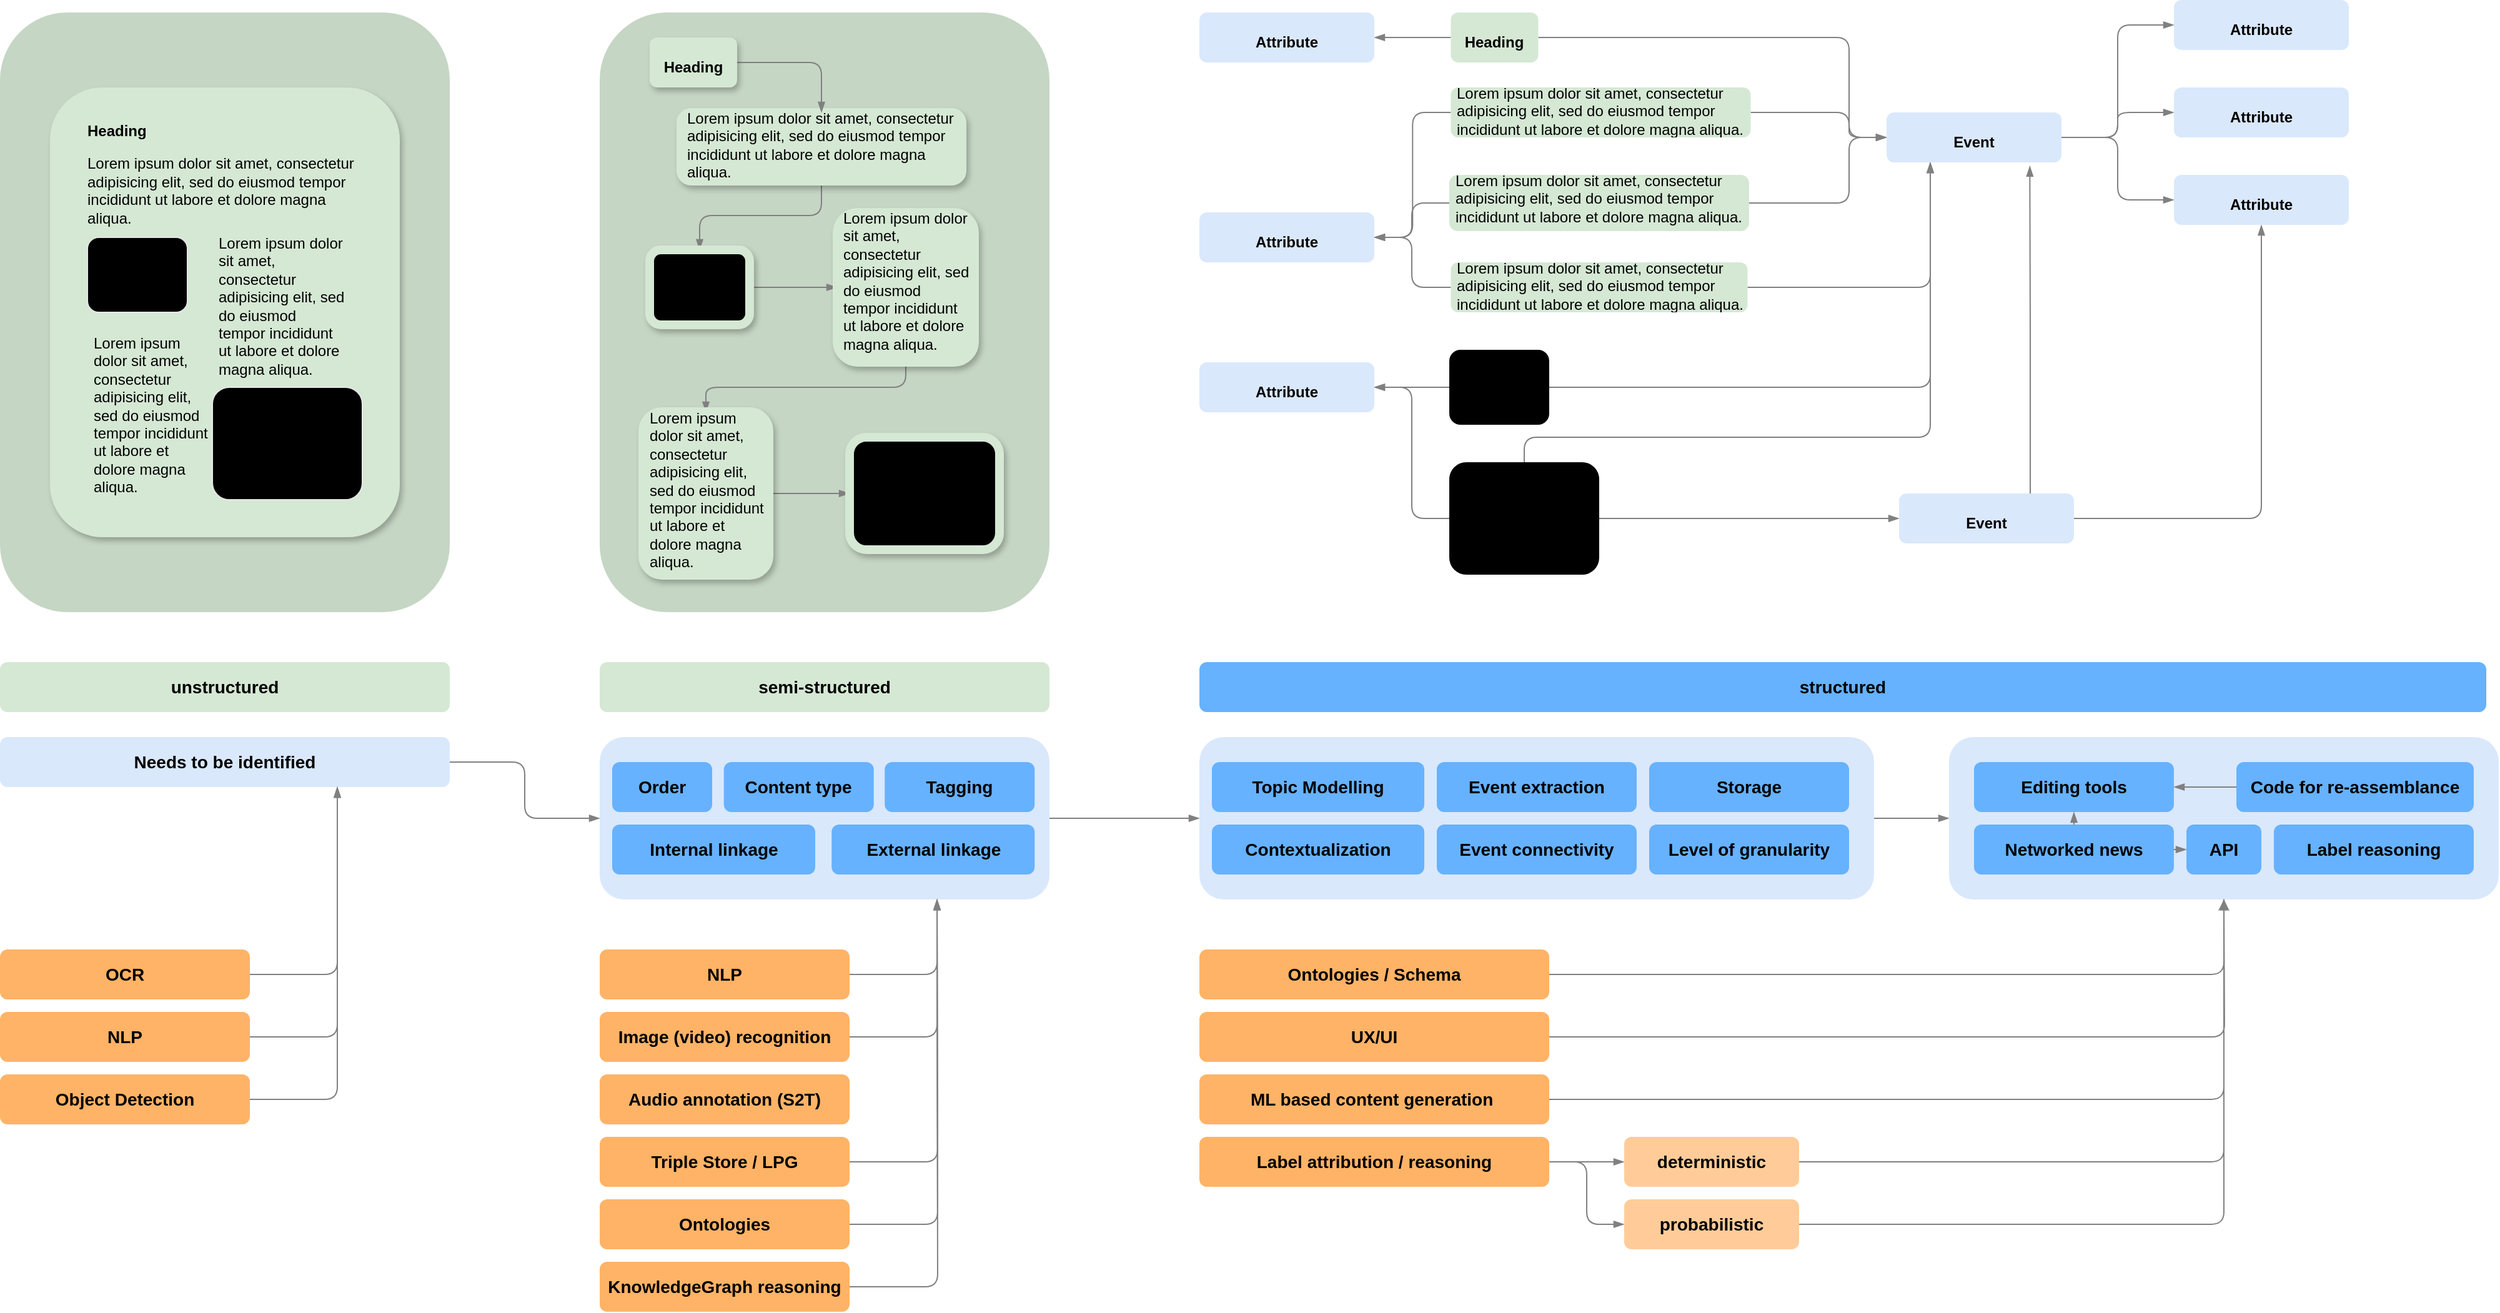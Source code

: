 <mxfile version="13.9.2" type="device"><diagram id="8OsrB5lK3NxF0ReHzKml" name="Page-1"><mxGraphModel dx="1351" dy="890" grid="1" gridSize="10" guides="1" tooltips="1" connect="1" arrows="1" fold="1" page="1" pageScale="1" pageWidth="1600" pageHeight="900" math="0" shadow="0"><root><mxCell id="0"/><mxCell id="1" parent="0"/><mxCell id="K_3JNdWxI0fxvR_LvPzZ-299" style="edgeStyle=orthogonalEdgeStyle;rounded=1;orthogonalLoop=1;jettySize=auto;html=1;entryX=0;entryY=0.5;entryDx=0;entryDy=0;endArrow=blockThin;endFill=1;strokeColor=#808080;fontSize=23;" parent="1" source="K_3JNdWxI0fxvR_LvPzZ-248" target="K_3JNdWxI0fxvR_LvPzZ-290" edge="1"><mxGeometry relative="1" as="geometry"/></mxCell><mxCell id="K_3JNdWxI0fxvR_LvPzZ-248" value="&lt;font style=&quot;font-size: 14px&quot;&gt;&lt;br&gt;&lt;/font&gt;" style="rounded=1;whiteSpace=wrap;html=1;fillColor=#dae8fc;strokeColor=none;" parent="1" vertex="1"><mxGeometry x="560" y="620" width="360" height="130" as="geometry"/></mxCell><mxCell id="K_3JNdWxI0fxvR_LvPzZ-236" value="" style="rounded=1;whiteSpace=wrap;html=1;shadow=0;strokeWidth=1;fontSize=23;strokeColor=none;fillColor=#C5D6C4;" parent="1" vertex="1"><mxGeometry x="80" y="40" width="360" height="480" as="geometry"/></mxCell><mxCell id="K_3JNdWxI0fxvR_LvPzZ-233" value="" style="rounded=1;whiteSpace=wrap;html=1;shadow=0;strokeWidth=1;fontSize=23;strokeColor=none;fillColor=#C5D6C4;" parent="1" vertex="1"><mxGeometry x="560" y="40" width="360" height="480" as="geometry"/></mxCell><mxCell id="K_3JNdWxI0fxvR_LvPzZ-229" style="edgeStyle=orthogonalEdgeStyle;rounded=1;orthogonalLoop=1;jettySize=auto;html=1;entryX=0.5;entryY=0;entryDx=0;entryDy=0;endArrow=blockThin;endFill=1;strokeColor=#808080;fontSize=23;" parent="1" source="K_3JNdWxI0fxvR_LvPzZ-218" target="K_3JNdWxI0fxvR_LvPzZ-219" edge="1"><mxGeometry relative="1" as="geometry"/></mxCell><mxCell id="K_3JNdWxI0fxvR_LvPzZ-218" value="&lt;h1 style=&quot;font-size: 12px&quot;&gt;&lt;span style=&quot;font-weight: normal&quot;&gt;Lorem ipsum dolor sit amet, consectetur adipisicing elit, sed do eiusmod tempor incididunt ut labore et dolore magna aliqua.&lt;/span&gt;&lt;br&gt;&lt;/h1&gt;" style="text;html=1;fillColor=#d5e8d4;spacing=5;spacingTop=-20;whiteSpace=wrap;overflow=hidden;rounded=1;shadow=1;fontSize=23;strokeColor=#D5E8D4;strokeWidth=7;" parent="1" vertex="1"><mxGeometry x="625" y="120" width="225" height="55" as="geometry"/></mxCell><mxCell id="K_3JNdWxI0fxvR_LvPzZ-230" style="edgeStyle=orthogonalEdgeStyle;rounded=1;orthogonalLoop=1;jettySize=auto;html=1;entryX=0;entryY=0.5;entryDx=0;entryDy=0;endArrow=blockThin;endFill=1;strokeColor=#808080;fontSize=23;" parent="1" source="K_3JNdWxI0fxvR_LvPzZ-219" target="K_3JNdWxI0fxvR_LvPzZ-220" edge="1"><mxGeometry relative="1" as="geometry"/></mxCell><mxCell id="K_3JNdWxI0fxvR_LvPzZ-219" value="" style="rounded=1;whiteSpace=wrap;html=1;shadow=1;fontSize=23;fillColor=#000000;strokeWidth=7;strokeColor=#D5E8D4;" parent="1" vertex="1"><mxGeometry x="600" y="230" width="80" height="60" as="geometry"/></mxCell><mxCell id="K_3JNdWxI0fxvR_LvPzZ-231" style="edgeStyle=orthogonalEdgeStyle;rounded=1;orthogonalLoop=1;jettySize=auto;html=1;exitX=0.5;exitY=1;exitDx=0;exitDy=0;entryX=0.5;entryY=0;entryDx=0;entryDy=0;endArrow=blockThin;endFill=1;strokeColor=#808080;fontSize=23;" parent="1" source="K_3JNdWxI0fxvR_LvPzZ-220" target="K_3JNdWxI0fxvR_LvPzZ-221" edge="1"><mxGeometry relative="1" as="geometry"/></mxCell><mxCell id="K_3JNdWxI0fxvR_LvPzZ-220" value="&lt;h1 style=&quot;font-size: 12px&quot;&gt;&lt;span style=&quot;font-weight: normal&quot;&gt;Lorem ipsum dolor sit amet, consectetur adipisicing elit, sed do eiusmod tempor incididunt ut labore et dolore magna aliqua.&lt;/span&gt;&lt;/h1&gt;" style="text;html=1;fillColor=#d5e8d4;spacing=5;spacingTop=-20;whiteSpace=wrap;overflow=hidden;rounded=1;shadow=1;fontSize=23;strokeWidth=7;strokeColor=#D5E8D4;" parent="1" vertex="1"><mxGeometry x="750" y="200" width="110" height="120" as="geometry"/></mxCell><mxCell id="K_3JNdWxI0fxvR_LvPzZ-232" style="edgeStyle=orthogonalEdgeStyle;rounded=1;orthogonalLoop=1;jettySize=auto;html=1;entryX=0;entryY=0.5;entryDx=0;entryDy=0;endArrow=blockThin;endFill=1;strokeColor=#808080;fontSize=23;" parent="1" source="K_3JNdWxI0fxvR_LvPzZ-221" target="K_3JNdWxI0fxvR_LvPzZ-222" edge="1"><mxGeometry relative="1" as="geometry"/></mxCell><mxCell id="K_3JNdWxI0fxvR_LvPzZ-221" value="&lt;h1 style=&quot;font-size: 12px&quot;&gt;&lt;span style=&quot;font-weight: normal&quot;&gt;Lorem ipsum dolor sit amet, consectetur adipisicing elit, sed do eiusmod tempor incididunt ut labore et dolore magna aliqua.&lt;/span&gt;&lt;/h1&gt;" style="text;html=1;fillColor=#d5e8d4;spacing=5;spacingTop=-20;whiteSpace=wrap;overflow=hidden;rounded=1;shadow=1;fontSize=23;strokeColor=#D5E8D4;strokeWidth=8;" parent="1" vertex="1"><mxGeometry x="595" y="360" width="100" height="130" as="geometry"/></mxCell><mxCell id="K_3JNdWxI0fxvR_LvPzZ-222" value="" style="rounded=1;whiteSpace=wrap;html=1;shadow=1;fontSize=23;fillColor=#000000;strokeWidth=7;strokeColor=#D5E8D4;" parent="1" vertex="1"><mxGeometry x="760" y="380" width="120" height="90" as="geometry"/></mxCell><mxCell id="K_3JNdWxI0fxvR_LvPzZ-210" value="" style="rounded=1;whiteSpace=wrap;html=1;shadow=1;fillColor=#d5e8d4;fontSize=23;strokeColor=none;" parent="1" vertex="1"><mxGeometry x="120" y="100" width="280" height="360" as="geometry"/></mxCell><mxCell id="K_3JNdWxI0fxvR_LvPzZ-211" value="&lt;h1 style=&quot;font-size: 12px&quot;&gt;&lt;font style=&quot;font-size: 12px&quot;&gt;Heading&lt;/font&gt;&lt;/h1&gt;&lt;p style=&quot;font-size: 12px&quot;&gt;&lt;font style=&quot;font-size: 12px&quot;&gt;Lorem ipsum dolor sit amet, consectetur adipisicing elit, sed do eiusmod tempor incididunt ut labore et dolore magna aliqua.&lt;/font&gt;&lt;/p&gt;" style="text;html=1;strokeColor=none;fillColor=none;spacing=5;spacingTop=-20;whiteSpace=wrap;overflow=hidden;rounded=0;shadow=0;fontSize=23;" parent="1" vertex="1"><mxGeometry x="145" y="130" width="225" height="220" as="geometry"/></mxCell><mxCell id="K_3JNdWxI0fxvR_LvPzZ-212" value="" style="rounded=1;whiteSpace=wrap;html=1;shadow=0;strokeColor=#E6E6E6;fontSize=23;fillColor=#000000;" parent="1" vertex="1"><mxGeometry x="150" y="220" width="80" height="60" as="geometry"/></mxCell><mxCell id="K_3JNdWxI0fxvR_LvPzZ-214" value="&lt;h1 style=&quot;font-size: 12px&quot;&gt;&lt;span style=&quot;font-weight: normal&quot;&gt;Lorem ipsum dolor sit amet, consectetur adipisicing elit, sed do eiusmod tempor incididunt ut labore et dolore magna aliqua.&lt;/span&gt;&lt;/h1&gt;" style="text;html=1;strokeColor=none;fillColor=none;spacing=5;spacingTop=-20;whiteSpace=wrap;overflow=hidden;rounded=0;shadow=0;fontSize=23;" parent="1" vertex="1"><mxGeometry x="250" y="220" width="110" height="120" as="geometry"/></mxCell><mxCell id="K_3JNdWxI0fxvR_LvPzZ-215" value="&lt;h1 style=&quot;font-size: 12px&quot;&gt;&lt;span style=&quot;font-weight: normal&quot;&gt;Lorem ipsum dolor sit amet, consectetur adipisicing elit, sed do eiusmod tempor incididunt ut labore et dolore magna aliqua.&lt;/span&gt;&lt;/h1&gt;" style="text;html=1;strokeColor=none;fillColor=none;spacing=5;spacingTop=-20;whiteSpace=wrap;overflow=hidden;rounded=0;shadow=0;fontSize=23;" parent="1" vertex="1"><mxGeometry x="150" y="300" width="100" height="130" as="geometry"/></mxCell><mxCell id="K_3JNdWxI0fxvR_LvPzZ-216" value="" style="rounded=1;whiteSpace=wrap;html=1;shadow=0;strokeColor=#E6E6E6;fontSize=23;fillColor=#000000;" parent="1" vertex="1"><mxGeometry x="250" y="340" width="120" height="90" as="geometry"/></mxCell><mxCell id="K_3JNdWxI0fxvR_LvPzZ-228" style="edgeStyle=orthogonalEdgeStyle;rounded=1;orthogonalLoop=1;jettySize=auto;html=1;endArrow=blockThin;endFill=1;strokeColor=#808080;fontSize=23;exitX=1;exitY=0.5;exitDx=0;exitDy=0;" parent="1" source="K_3JNdWxI0fxvR_LvPzZ-227" target="K_3JNdWxI0fxvR_LvPzZ-218" edge="1"><mxGeometry relative="1" as="geometry"/></mxCell><mxCell id="K_3JNdWxI0fxvR_LvPzZ-227" value="&lt;font style=&quot;font-size: 12px&quot;&gt;&lt;b&gt;Heading&lt;/b&gt;&lt;/font&gt;" style="text;html=1;fillColor=#d5e8d4;align=center;verticalAlign=middle;whiteSpace=wrap;rounded=1;shadow=1;fontSize=23;" parent="1" vertex="1"><mxGeometry x="600" y="60" width="70" height="40" as="geometry"/></mxCell><mxCell id="K_3JNdWxI0fxvR_LvPzZ-237" value="&lt;font&gt;&lt;b style=&quot;font-family: &amp;#34;helvetica&amp;#34;&quot;&gt;&lt;font style=&quot;font-size: 14px&quot;&gt;unstructured&lt;/font&gt;&lt;/b&gt;&lt;br&gt;&lt;/font&gt;" style="rounded=1;whiteSpace=wrap;html=1;fillColor=#d5e8d4;strokeColor=none;" parent="1" vertex="1"><mxGeometry x="80" y="560" width="360" height="40" as="geometry"/></mxCell><mxCell id="K_3JNdWxI0fxvR_LvPzZ-238" value="&lt;font&gt;&lt;b style=&quot;font-family: &amp;#34;helvetica&amp;#34;&quot;&gt;&lt;font style=&quot;font-size: 14px&quot;&gt;semi-structured&lt;/font&gt;&lt;/b&gt;&lt;br&gt;&lt;/font&gt;" style="rounded=1;whiteSpace=wrap;html=1;fillColor=#d5e8d4;strokeColor=none;" parent="1" vertex="1"><mxGeometry x="560" y="560" width="360" height="40" as="geometry"/></mxCell><mxCell id="K_3JNdWxI0fxvR_LvPzZ-241" value="&lt;font style=&quot;font-size: 14px&quot;&gt;&lt;b&gt;Internal linkage&lt;/b&gt;&lt;br&gt;&lt;/font&gt;" style="rounded=1;whiteSpace=wrap;html=1;strokeColor=none;fillColor=#66B2FF;" parent="1" vertex="1"><mxGeometry x="570" y="690" width="162.5" height="40" as="geometry"/></mxCell><mxCell id="K_3JNdWxI0fxvR_LvPzZ-252" style="edgeStyle=orthogonalEdgeStyle;rounded=1;orthogonalLoop=1;jettySize=auto;html=1;entryX=0.75;entryY=1;entryDx=0;entryDy=0;endArrow=blockThin;endFill=1;strokeColor=#808080;fontSize=23;exitX=1;exitY=0.5;exitDx=0;exitDy=0;" parent="1" source="K_3JNdWxI0fxvR_LvPzZ-242" target="K_3JNdWxI0fxvR_LvPzZ-245" edge="1"><mxGeometry relative="1" as="geometry"/></mxCell><mxCell id="K_3JNdWxI0fxvR_LvPzZ-242" value="&lt;b&gt;&lt;font style=&quot;font-size: 14px&quot;&gt;NLP&lt;/font&gt;&lt;/b&gt;" style="rounded=1;whiteSpace=wrap;html=1;shadow=0;fillColor=#FFB366;strokeColor=none;" parent="1" vertex="1"><mxGeometry x="80" y="840" width="200" height="40" as="geometry"/></mxCell><mxCell id="K_3JNdWxI0fxvR_LvPzZ-243" value="&lt;font style=&quot;font-size: 14px&quot;&gt;&lt;b&gt;Content type&lt;/b&gt;&lt;br&gt;&lt;/font&gt;" style="rounded=1;whiteSpace=wrap;html=1;strokeColor=none;fillColor=#66B2FF;" parent="1" vertex="1"><mxGeometry x="659.38" y="640" width="120" height="40" as="geometry"/></mxCell><mxCell id="K_3JNdWxI0fxvR_LvPzZ-244" value="&lt;font style=&quot;font-size: 14px&quot;&gt;&lt;b&gt;Tagging&lt;/b&gt;&lt;br&gt;&lt;/font&gt;" style="rounded=1;whiteSpace=wrap;html=1;strokeColor=none;fillColor=#66B2FF;" parent="1" vertex="1"><mxGeometry x="788.13" y="640" width="120" height="40" as="geometry"/></mxCell><mxCell id="K_3JNdWxI0fxvR_LvPzZ-250" style="edgeStyle=orthogonalEdgeStyle;rounded=1;orthogonalLoop=1;jettySize=auto;html=1;entryX=0;entryY=0.5;entryDx=0;entryDy=0;endArrow=blockThin;endFill=1;strokeColor=#808080;fontSize=23;" parent="1" source="K_3JNdWxI0fxvR_LvPzZ-245" target="K_3JNdWxI0fxvR_LvPzZ-248" edge="1"><mxGeometry relative="1" as="geometry"/></mxCell><mxCell id="K_3JNdWxI0fxvR_LvPzZ-245" value="&lt;font style=&quot;font-size: 14px&quot;&gt;&lt;b&gt;Needs to be identified&lt;/b&gt;&lt;br&gt;&lt;/font&gt;" style="rounded=1;whiteSpace=wrap;html=1;fillColor=#dae8fc;strokeColor=none;" parent="1" vertex="1"><mxGeometry x="80" y="620" width="360" height="40" as="geometry"/></mxCell><mxCell id="K_3JNdWxI0fxvR_LvPzZ-246" value="&lt;font style=&quot;font-size: 14px&quot;&gt;&lt;b&gt;Order&lt;/b&gt;&lt;br&gt;&lt;/font&gt;" style="rounded=1;whiteSpace=wrap;html=1;strokeColor=none;fillColor=#66B2FF;" parent="1" vertex="1"><mxGeometry x="570" y="640" width="80" height="40" as="geometry"/></mxCell><mxCell id="K_3JNdWxI0fxvR_LvPzZ-247" value="&lt;font style=&quot;font-size: 14px&quot;&gt;&lt;b&gt;External linkage&lt;/b&gt;&lt;br&gt;&lt;/font&gt;" style="rounded=1;whiteSpace=wrap;html=1;strokeColor=none;fillColor=#66B2FF;" parent="1" vertex="1"><mxGeometry x="745.63" y="690" width="162.5" height="40" as="geometry"/></mxCell><mxCell id="K_3JNdWxI0fxvR_LvPzZ-253" style="edgeStyle=orthogonalEdgeStyle;rounded=1;orthogonalLoop=1;jettySize=auto;html=1;endArrow=blockThin;endFill=1;strokeColor=#808080;fontSize=23;entryX=0.75;entryY=1;entryDx=0;entryDy=0;exitX=1;exitY=0.5;exitDx=0;exitDy=0;" parent="1" source="K_3JNdWxI0fxvR_LvPzZ-251" target="K_3JNdWxI0fxvR_LvPzZ-245" edge="1"><mxGeometry relative="1" as="geometry"><mxPoint x="350.0" y="670" as="targetPoint"/></mxGeometry></mxCell><mxCell id="K_3JNdWxI0fxvR_LvPzZ-251" value="&lt;b&gt;&lt;font style=&quot;font-size: 14px&quot;&gt;OCR&lt;/font&gt;&lt;/b&gt;" style="rounded=1;whiteSpace=wrap;html=1;shadow=0;fillColor=#FFB366;strokeColor=none;" parent="1" vertex="1"><mxGeometry x="80" y="790" width="200" height="40" as="geometry"/></mxCell><mxCell id="K_3JNdWxI0fxvR_LvPzZ-270" style="edgeStyle=orthogonalEdgeStyle;rounded=1;orthogonalLoop=1;jettySize=auto;html=1;entryX=1;entryY=0.5;entryDx=0;entryDy=0;endArrow=blockThin;endFill=1;strokeColor=#808080;fontSize=23;" parent="1" source="K_3JNdWxI0fxvR_LvPzZ-254" target="K_3JNdWxI0fxvR_LvPzZ-267" edge="1"><mxGeometry relative="1" as="geometry"/></mxCell><mxCell id="K_3JNdWxI0fxvR_LvPzZ-279" style="edgeStyle=orthogonalEdgeStyle;rounded=1;orthogonalLoop=1;jettySize=auto;html=1;entryX=0;entryY=0.5;entryDx=0;entryDy=0;endArrow=blockThin;endFill=1;strokeColor=#808080;fontSize=23;" parent="1" source="K_3JNdWxI0fxvR_LvPzZ-254" target="K_3JNdWxI0fxvR_LvPzZ-263" edge="1"><mxGeometry relative="1" as="geometry"><Array as="points"><mxPoint x="1560" y="120"/><mxPoint x="1560" y="140"/></Array></mxGeometry></mxCell><mxCell id="K_3JNdWxI0fxvR_LvPzZ-254" value="&lt;h1 style=&quot;font-size: 12px&quot;&gt;&lt;span style=&quot;font-weight: normal&quot;&gt;Lorem ipsum dolor sit amet, consectetur adipisicing elit, sed do eiusmod tempor incididunt ut labore et dolore magna aliqua.&lt;/span&gt;&lt;br&gt;&lt;/h1&gt;" style="text;html=1;fillColor=#d5e8d4;spacing=5;spacingTop=-20;whiteSpace=wrap;overflow=hidden;rounded=1;shadow=0;fontSize=23;strokeWidth=7;" parent="1" vertex="1"><mxGeometry x="1241.25" y="100" width="240" height="40" as="geometry"/></mxCell><mxCell id="K_3JNdWxI0fxvR_LvPzZ-271" style="edgeStyle=orthogonalEdgeStyle;rounded=1;orthogonalLoop=1;jettySize=auto;html=1;entryX=1;entryY=0.5;entryDx=0;entryDy=0;endArrow=blockThin;endFill=1;strokeColor=#808080;fontSize=23;" parent="1" source="K_3JNdWxI0fxvR_LvPzZ-255" target="K_3JNdWxI0fxvR_LvPzZ-268" edge="1"><mxGeometry relative="1" as="geometry"/></mxCell><mxCell id="K_3JNdWxI0fxvR_LvPzZ-282" style="edgeStyle=orthogonalEdgeStyle;rounded=1;orthogonalLoop=1;jettySize=auto;html=1;entryX=0.25;entryY=1;entryDx=0;entryDy=0;endArrow=blockThin;endFill=1;strokeColor=#808080;fontSize=23;" parent="1" source="K_3JNdWxI0fxvR_LvPzZ-255" target="K_3JNdWxI0fxvR_LvPzZ-263" edge="1"><mxGeometry relative="1" as="geometry"/></mxCell><mxCell id="K_3JNdWxI0fxvR_LvPzZ-255" value="" style="rounded=1;whiteSpace=wrap;html=1;shadow=0;fontSize=23;fillColor=#000000;strokeWidth=7;strokeColor=none;" parent="1" vertex="1"><mxGeometry x="1240" y="310" width="80" height="60" as="geometry"/></mxCell><mxCell id="K_3JNdWxI0fxvR_LvPzZ-273" style="edgeStyle=orthogonalEdgeStyle;rounded=1;orthogonalLoop=1;jettySize=auto;html=1;entryX=1;entryY=0.5;entryDx=0;entryDy=0;endArrow=blockThin;endFill=1;strokeColor=#808080;fontSize=23;" parent="1" source="K_3JNdWxI0fxvR_LvPzZ-256" target="K_3JNdWxI0fxvR_LvPzZ-267" edge="1"><mxGeometry relative="1" as="geometry"/></mxCell><mxCell id="K_3JNdWxI0fxvR_LvPzZ-280" style="edgeStyle=orthogonalEdgeStyle;rounded=1;orthogonalLoop=1;jettySize=auto;html=1;endArrow=blockThin;endFill=1;strokeColor=#808080;fontSize=23;exitX=1;exitY=0.5;exitDx=0;exitDy=0;" parent="1" source="K_3JNdWxI0fxvR_LvPzZ-256" edge="1"><mxGeometry relative="1" as="geometry"><mxPoint x="1590" y="140.0" as="targetPoint"/><Array as="points"><mxPoint x="1560" y="193"/><mxPoint x="1560" y="140"/></Array></mxGeometry></mxCell><mxCell id="K_3JNdWxI0fxvR_LvPzZ-256" value="&lt;h1 style=&quot;font-size: 12px&quot;&gt;&lt;span style=&quot;font-weight: normal&quot;&gt;Lorem ipsum dolor sit amet, consectetur adipisicing elit, sed do eiusmod tempor incididunt ut labore et dolore magna aliqua.&lt;/span&gt;&lt;/h1&gt;" style="text;html=1;fillColor=#d5e8d4;spacing=5;spacingTop=-20;whiteSpace=wrap;overflow=hidden;rounded=1;shadow=0;fontSize=23;strokeWidth=7;" parent="1" vertex="1"><mxGeometry x="1240" y="170" width="240" height="45" as="geometry"/></mxCell><mxCell id="K_3JNdWxI0fxvR_LvPzZ-274" style="edgeStyle=orthogonalEdgeStyle;rounded=1;orthogonalLoop=1;jettySize=auto;html=1;endArrow=blockThin;endFill=1;strokeColor=#808080;fontSize=23;entryX=1;entryY=0.5;entryDx=0;entryDy=0;" parent="1" source="K_3JNdWxI0fxvR_LvPzZ-257" target="K_3JNdWxI0fxvR_LvPzZ-267" edge="1"><mxGeometry relative="1" as="geometry"><mxPoint x="1180" y="180.0" as="targetPoint"/><Array as="points"><mxPoint x="1210" y="260"/><mxPoint x="1210" y="220"/></Array></mxGeometry></mxCell><mxCell id="K_3JNdWxI0fxvR_LvPzZ-281" style="edgeStyle=orthogonalEdgeStyle;rounded=1;orthogonalLoop=1;jettySize=auto;html=1;entryX=0.25;entryY=1;entryDx=0;entryDy=0;endArrow=blockThin;endFill=1;strokeColor=#808080;fontSize=23;" parent="1" source="K_3JNdWxI0fxvR_LvPzZ-257" target="K_3JNdWxI0fxvR_LvPzZ-263" edge="1"><mxGeometry relative="1" as="geometry"/></mxCell><mxCell id="K_3JNdWxI0fxvR_LvPzZ-257" value="&lt;h1 style=&quot;font-size: 12px&quot;&gt;&lt;span style=&quot;font-weight: normal&quot;&gt;Lorem ipsum dolor sit amet, consectetur adipisicing elit, sed do eiusmod tempor incididunt ut labore et dolore magna aliqua.&lt;/span&gt;&lt;/h1&gt;" style="text;html=1;fillColor=#d5e8d4;spacing=5;spacingTop=-20;whiteSpace=wrap;overflow=hidden;rounded=1;shadow=0;fontSize=23;strokeWidth=8;" parent="1" vertex="1"><mxGeometry x="1241.25" y="240" width="237.5" height="40" as="geometry"/></mxCell><mxCell id="K_3JNdWxI0fxvR_LvPzZ-272" style="edgeStyle=orthogonalEdgeStyle;rounded=1;orthogonalLoop=1;jettySize=auto;html=1;entryX=1;entryY=0.5;entryDx=0;entryDy=0;endArrow=blockThin;endFill=1;strokeColor=#808080;fontSize=23;" parent="1" source="K_3JNdWxI0fxvR_LvPzZ-258" target="K_3JNdWxI0fxvR_LvPzZ-268" edge="1"><mxGeometry relative="1" as="geometry"/></mxCell><mxCell id="K_3JNdWxI0fxvR_LvPzZ-283" style="edgeStyle=orthogonalEdgeStyle;rounded=1;orthogonalLoop=1;jettySize=auto;html=1;endArrow=blockThin;endFill=1;strokeColor=#808080;fontSize=23;entryX=0.25;entryY=1;entryDx=0;entryDy=0;" parent="1" source="K_3JNdWxI0fxvR_LvPzZ-258" target="K_3JNdWxI0fxvR_LvPzZ-263" edge="1"><mxGeometry relative="1" as="geometry"><mxPoint x="1630" y="170.0" as="targetPoint"/><Array as="points"><mxPoint x="1300" y="380"/><mxPoint x="1625" y="380"/></Array></mxGeometry></mxCell><mxCell id="K_3JNdWxI0fxvR_LvPzZ-284" style="edgeStyle=orthogonalEdgeStyle;rounded=1;orthogonalLoop=1;jettySize=auto;html=1;entryX=0;entryY=0.5;entryDx=0;entryDy=0;endArrow=blockThin;endFill=1;strokeColor=#808080;fontSize=23;" parent="1" source="K_3JNdWxI0fxvR_LvPzZ-258" target="K_3JNdWxI0fxvR_LvPzZ-265" edge="1"><mxGeometry relative="1" as="geometry"/></mxCell><mxCell id="K_3JNdWxI0fxvR_LvPzZ-258" value="" style="rounded=1;whiteSpace=wrap;html=1;shadow=0;fontSize=23;fillColor=#000000;strokeWidth=7;strokeColor=none;" parent="1" vertex="1"><mxGeometry x="1240" y="400" width="120" height="90" as="geometry"/></mxCell><mxCell id="K_3JNdWxI0fxvR_LvPzZ-269" style="edgeStyle=orthogonalEdgeStyle;rounded=1;orthogonalLoop=1;jettySize=auto;html=1;endArrow=blockThin;endFill=1;strokeColor=#808080;fontSize=23;" parent="1" source="K_3JNdWxI0fxvR_LvPzZ-259" target="K_3JNdWxI0fxvR_LvPzZ-266" edge="1"><mxGeometry relative="1" as="geometry"/></mxCell><mxCell id="K_3JNdWxI0fxvR_LvPzZ-278" style="edgeStyle=orthogonalEdgeStyle;rounded=1;orthogonalLoop=1;jettySize=auto;html=1;entryX=0;entryY=0.5;entryDx=0;entryDy=0;endArrow=blockThin;endFill=1;strokeColor=#808080;fontSize=23;" parent="1" source="K_3JNdWxI0fxvR_LvPzZ-259" target="K_3JNdWxI0fxvR_LvPzZ-263" edge="1"><mxGeometry relative="1" as="geometry"><Array as="points"><mxPoint x="1560" y="60"/><mxPoint x="1560" y="140"/></Array></mxGeometry></mxCell><mxCell id="K_3JNdWxI0fxvR_LvPzZ-259" value="&lt;font style=&quot;font-size: 12px&quot;&gt;&lt;b&gt;Heading&lt;/b&gt;&lt;/font&gt;" style="text;html=1;fillColor=#d5e8d4;align=center;verticalAlign=middle;whiteSpace=wrap;rounded=1;shadow=0;fontSize=23;strokeWidth=7;" parent="1" vertex="1"><mxGeometry x="1241.25" y="40" width="70" height="40" as="geometry"/></mxCell><mxCell id="K_3JNdWxI0fxvR_LvPzZ-261" value="&lt;font&gt;&lt;b style=&quot;font-family: &amp;#34;helvetica&amp;#34;&quot;&gt;&lt;font style=&quot;font-size: 14px&quot;&gt;structured&lt;/font&gt;&lt;/b&gt;&lt;br&gt;&lt;/font&gt;" style="rounded=1;whiteSpace=wrap;html=1;strokeColor=none;fillColor=#66B2FF;" parent="1" vertex="1"><mxGeometry x="1040" y="560" width="1030" height="40" as="geometry"/></mxCell><mxCell id="K_3JNdWxI0fxvR_LvPzZ-276" style="edgeStyle=orthogonalEdgeStyle;rounded=1;orthogonalLoop=1;jettySize=auto;html=1;entryX=0;entryY=0.5;entryDx=0;entryDy=0;endArrow=blockThin;endFill=1;strokeColor=#808080;fontSize=23;exitX=1;exitY=0.5;exitDx=0;exitDy=0;" parent="1" source="K_3JNdWxI0fxvR_LvPzZ-263" target="K_3JNdWxI0fxvR_LvPzZ-275" edge="1"><mxGeometry relative="1" as="geometry"/></mxCell><mxCell id="K_3JNdWxI0fxvR_LvPzZ-288" style="edgeStyle=orthogonalEdgeStyle;rounded=1;orthogonalLoop=1;jettySize=auto;html=1;entryX=0;entryY=0.5;entryDx=0;entryDy=0;endArrow=blockThin;endFill=1;strokeColor=#808080;fontSize=23;" parent="1" source="K_3JNdWxI0fxvR_LvPzZ-263" target="K_3JNdWxI0fxvR_LvPzZ-286" edge="1"><mxGeometry relative="1" as="geometry"/></mxCell><mxCell id="K_3JNdWxI0fxvR_LvPzZ-289" style="edgeStyle=orthogonalEdgeStyle;rounded=1;orthogonalLoop=1;jettySize=auto;html=1;entryX=0;entryY=0.5;entryDx=0;entryDy=0;endArrow=blockThin;endFill=1;strokeColor=#808080;fontSize=23;" parent="1" source="K_3JNdWxI0fxvR_LvPzZ-263" target="K_3JNdWxI0fxvR_LvPzZ-287" edge="1"><mxGeometry relative="1" as="geometry"/></mxCell><mxCell id="K_3JNdWxI0fxvR_LvPzZ-263" value="&lt;font style=&quot;font-size: 12px&quot;&gt;&lt;b&gt;Event&lt;/b&gt;&lt;/font&gt;" style="rounded=1;whiteSpace=wrap;html=1;shadow=0;strokeWidth=1;fontSize=23;fillColor=#dae8fc;strokeColor=none;" parent="1" vertex="1"><mxGeometry x="1590" y="120" width="140" height="40" as="geometry"/></mxCell><mxCell id="K_3JNdWxI0fxvR_LvPzZ-277" style="edgeStyle=orthogonalEdgeStyle;rounded=1;orthogonalLoop=1;jettySize=auto;html=1;entryX=0.5;entryY=1;entryDx=0;entryDy=0;endArrow=blockThin;endFill=1;strokeColor=#808080;fontSize=23;" parent="1" source="K_3JNdWxI0fxvR_LvPzZ-265" target="K_3JNdWxI0fxvR_LvPzZ-287" edge="1"><mxGeometry relative="1" as="geometry"/></mxCell><mxCell id="K_3JNdWxI0fxvR_LvPzZ-285" style="edgeStyle=orthogonalEdgeStyle;rounded=1;orthogonalLoop=1;jettySize=auto;html=1;exitX=0.75;exitY=0;exitDx=0;exitDy=0;entryX=0.819;entryY=1.071;entryDx=0;entryDy=0;entryPerimeter=0;endArrow=blockThin;endFill=1;strokeColor=#808080;fontSize=23;" parent="1" source="K_3JNdWxI0fxvR_LvPzZ-265" target="K_3JNdWxI0fxvR_LvPzZ-263" edge="1"><mxGeometry relative="1" as="geometry"/></mxCell><mxCell id="K_3JNdWxI0fxvR_LvPzZ-265" value="&lt;font style=&quot;font-size: 12px&quot;&gt;&lt;b&gt;Event&lt;/b&gt;&lt;/font&gt;" style="rounded=1;whiteSpace=wrap;html=1;shadow=0;strokeWidth=1;fontSize=23;fillColor=#dae8fc;strokeColor=none;" parent="1" vertex="1"><mxGeometry x="1600" y="425" width="140" height="40" as="geometry"/></mxCell><mxCell id="K_3JNdWxI0fxvR_LvPzZ-266" value="&lt;font style=&quot;font-size: 12px&quot;&gt;&lt;b&gt;Attribute&lt;/b&gt;&lt;/font&gt;" style="rounded=1;whiteSpace=wrap;html=1;shadow=0;strokeWidth=1;fontSize=23;fillColor=#dae8fc;strokeColor=none;" parent="1" vertex="1"><mxGeometry x="1040" y="40" width="140" height="40" as="geometry"/></mxCell><mxCell id="K_3JNdWxI0fxvR_LvPzZ-267" value="&lt;font style=&quot;font-size: 12px&quot;&gt;&lt;b&gt;Attribute&lt;/b&gt;&lt;/font&gt;" style="rounded=1;whiteSpace=wrap;html=1;shadow=0;strokeWidth=1;fontSize=23;fillColor=#dae8fc;strokeColor=none;" parent="1" vertex="1"><mxGeometry x="1040" y="200" width="140" height="40" as="geometry"/></mxCell><mxCell id="K_3JNdWxI0fxvR_LvPzZ-268" value="&lt;font style=&quot;font-size: 12px&quot;&gt;&lt;b&gt;Attribute&lt;/b&gt;&lt;/font&gt;" style="rounded=1;whiteSpace=wrap;html=1;shadow=0;strokeWidth=1;fontSize=23;fillColor=#dae8fc;strokeColor=none;" parent="1" vertex="1"><mxGeometry x="1040" y="320" width="140" height="40" as="geometry"/></mxCell><mxCell id="K_3JNdWxI0fxvR_LvPzZ-275" value="&lt;font style=&quot;font-size: 12px&quot;&gt;&lt;b&gt;Attribute&lt;/b&gt;&lt;/font&gt;" style="rounded=1;whiteSpace=wrap;html=1;shadow=0;strokeWidth=1;fontSize=23;fillColor=#dae8fc;strokeColor=none;" parent="1" vertex="1"><mxGeometry x="1820" y="30" width="140" height="40" as="geometry"/></mxCell><mxCell id="K_3JNdWxI0fxvR_LvPzZ-286" value="&lt;font style=&quot;font-size: 12px&quot;&gt;&lt;b&gt;Attribute&lt;/b&gt;&lt;/font&gt;" style="rounded=1;whiteSpace=wrap;html=1;shadow=0;strokeWidth=1;fontSize=23;fillColor=#dae8fc;strokeColor=none;" parent="1" vertex="1"><mxGeometry x="1820" y="100" width="140" height="40" as="geometry"/></mxCell><mxCell id="K_3JNdWxI0fxvR_LvPzZ-287" value="&lt;font style=&quot;font-size: 12px&quot;&gt;&lt;b&gt;Attribute&lt;/b&gt;&lt;/font&gt;" style="rounded=1;whiteSpace=wrap;html=1;shadow=0;strokeWidth=1;fontSize=23;fillColor=#dae8fc;strokeColor=none;" parent="1" vertex="1"><mxGeometry x="1820" y="170" width="140" height="40" as="geometry"/></mxCell><mxCell id="K_3JNdWxI0fxvR_LvPzZ-318" style="edgeStyle=orthogonalEdgeStyle;rounded=1;orthogonalLoop=1;jettySize=auto;html=1;entryX=0;entryY=0.5;entryDx=0;entryDy=0;endArrow=blockThin;endFill=1;strokeColor=#808080;fontSize=23;" parent="1" source="K_3JNdWxI0fxvR_LvPzZ-290" target="K_3JNdWxI0fxvR_LvPzZ-315" edge="1"><mxGeometry relative="1" as="geometry"/></mxCell><mxCell id="K_3JNdWxI0fxvR_LvPzZ-290" value="&lt;font style=&quot;font-size: 14px&quot;&gt;&lt;br&gt;&lt;/font&gt;" style="rounded=1;whiteSpace=wrap;html=1;fillColor=#dae8fc;strokeColor=none;" parent="1" vertex="1"><mxGeometry x="1040" y="620" width="540" height="130" as="geometry"/></mxCell><mxCell id="K_3JNdWxI0fxvR_LvPzZ-294" value="&lt;font style=&quot;font-size: 14px&quot;&gt;&lt;b&gt;Topic Modelling&lt;/b&gt;&lt;br&gt;&lt;/font&gt;" style="rounded=1;whiteSpace=wrap;html=1;strokeColor=none;fillColor=#66B2FF;" parent="1" vertex="1"><mxGeometry x="1050" y="640" width="170" height="40" as="geometry"/></mxCell><mxCell id="K_3JNdWxI0fxvR_LvPzZ-295" value="&lt;font style=&quot;font-size: 14px&quot;&gt;&lt;b&gt;Contextualization&lt;/b&gt;&lt;br&gt;&lt;/font&gt;" style="rounded=1;whiteSpace=wrap;html=1;strokeColor=none;fillColor=#66B2FF;" parent="1" vertex="1"><mxGeometry x="1050" y="690" width="170" height="40" as="geometry"/></mxCell><mxCell id="K_3JNdWxI0fxvR_LvPzZ-297" value="&lt;font style=&quot;font-size: 14px&quot;&gt;&lt;b&gt;Event extraction&lt;/b&gt;&lt;br&gt;&lt;/font&gt;" style="rounded=1;whiteSpace=wrap;html=1;strokeColor=none;fillColor=#66B2FF;" parent="1" vertex="1"><mxGeometry x="1230" y="640" width="160" height="40" as="geometry"/></mxCell><mxCell id="K_3JNdWxI0fxvR_LvPzZ-298" value="&lt;font style=&quot;font-size: 14px&quot;&gt;&lt;b&gt;Event connectivity&lt;/b&gt;&lt;br&gt;&lt;/font&gt;" style="rounded=1;whiteSpace=wrap;html=1;strokeColor=none;fillColor=#66B2FF;" parent="1" vertex="1"><mxGeometry x="1230" y="690" width="160" height="40" as="geometry"/></mxCell><mxCell id="K_3JNdWxI0fxvR_LvPzZ-305" value="&lt;font style=&quot;font-size: 14px&quot;&gt;&lt;b&gt;Storage&lt;/b&gt;&lt;br&gt;&lt;/font&gt;" style="rounded=1;whiteSpace=wrap;html=1;strokeColor=none;fillColor=#66B2FF;" parent="1" vertex="1"><mxGeometry x="1400" y="640" width="160" height="40" as="geometry"/></mxCell><mxCell id="K_3JNdWxI0fxvR_LvPzZ-306" value="&lt;font style=&quot;font-size: 14px&quot;&gt;&lt;b&gt;Level of granularity&lt;/b&gt;&lt;br&gt;&lt;/font&gt;" style="rounded=1;whiteSpace=wrap;html=1;strokeColor=none;fillColor=#66B2FF;" parent="1" vertex="1"><mxGeometry x="1400" y="690" width="160" height="40" as="geometry"/></mxCell><mxCell id="K_3JNdWxI0fxvR_LvPzZ-310" style="edgeStyle=orthogonalEdgeStyle;rounded=1;orthogonalLoop=1;jettySize=auto;html=1;entryX=0.75;entryY=1;entryDx=0;entryDy=0;endArrow=blockThin;endFill=1;strokeColor=#808080;fontSize=23;exitX=1;exitY=0.5;exitDx=0;exitDy=0;" parent="1" source="K_3JNdWxI0fxvR_LvPzZ-307" target="K_3JNdWxI0fxvR_LvPzZ-248" edge="1"><mxGeometry relative="1" as="geometry"/></mxCell><mxCell id="K_3JNdWxI0fxvR_LvPzZ-307" value="&lt;b&gt;&lt;font style=&quot;font-size: 14px&quot;&gt;NLP&lt;/font&gt;&lt;/b&gt;" style="rounded=1;whiteSpace=wrap;html=1;shadow=0;fillColor=#FFB366;strokeColor=none;" parent="1" vertex="1"><mxGeometry x="560" y="790" width="200" height="40" as="geometry"/></mxCell><mxCell id="K_3JNdWxI0fxvR_LvPzZ-311" style="edgeStyle=orthogonalEdgeStyle;rounded=1;orthogonalLoop=1;jettySize=auto;html=1;entryX=0.75;entryY=1;entryDx=0;entryDy=0;endArrow=blockThin;endFill=1;strokeColor=#808080;fontSize=23;exitX=1;exitY=0.5;exitDx=0;exitDy=0;" parent="1" source="K_3JNdWxI0fxvR_LvPzZ-308" target="K_3JNdWxI0fxvR_LvPzZ-248" edge="1"><mxGeometry relative="1" as="geometry"/></mxCell><mxCell id="K_3JNdWxI0fxvR_LvPzZ-308" value="&lt;b&gt;&lt;font style=&quot;font-size: 14px&quot;&gt;Image (video) recognition&lt;/font&gt;&lt;/b&gt;" style="rounded=1;whiteSpace=wrap;html=1;shadow=0;fillColor=#FFB366;strokeColor=none;" parent="1" vertex="1"><mxGeometry x="560" y="840" width="200" height="40" as="geometry"/></mxCell><mxCell id="K_3JNdWxI0fxvR_LvPzZ-312" style="edgeStyle=orthogonalEdgeStyle;rounded=1;orthogonalLoop=1;jettySize=auto;html=1;endArrow=blockThin;endFill=1;strokeColor=#808080;fontSize=23;" parent="1" source="K_3JNdWxI0fxvR_LvPzZ-309" edge="1"><mxGeometry relative="1" as="geometry"><mxPoint x="830" y="750" as="targetPoint"/></mxGeometry></mxCell><mxCell id="K_3JNdWxI0fxvR_LvPzZ-309" value="&lt;b&gt;&lt;font style=&quot;font-size: 14px&quot;&gt;Triple Store / LPG&lt;/font&gt;&lt;/b&gt;" style="rounded=1;whiteSpace=wrap;html=1;shadow=0;fillColor=#FFB366;strokeColor=none;" parent="1" vertex="1"><mxGeometry x="560" y="940" width="200" height="40" as="geometry"/></mxCell><mxCell id="K_3JNdWxI0fxvR_LvPzZ-314" style="edgeStyle=orthogonalEdgeStyle;rounded=1;orthogonalLoop=1;jettySize=auto;html=1;endArrow=blockThin;endFill=1;strokeColor=#808080;fontSize=23;" parent="1" source="K_3JNdWxI0fxvR_LvPzZ-313" edge="1"><mxGeometry relative="1" as="geometry"><mxPoint x="830" y="750" as="targetPoint"/></mxGeometry></mxCell><mxCell id="K_3JNdWxI0fxvR_LvPzZ-313" value="&lt;b&gt;&lt;font style=&quot;font-size: 14px&quot;&gt;Ontologies&lt;/font&gt;&lt;/b&gt;" style="rounded=1;whiteSpace=wrap;html=1;shadow=0;fillColor=#FFB366;strokeColor=none;" parent="1" vertex="1"><mxGeometry x="560" y="990" width="200" height="40" as="geometry"/></mxCell><mxCell id="K_3JNdWxI0fxvR_LvPzZ-315" value="&lt;font style=&quot;font-size: 14px&quot;&gt;&lt;br&gt;&lt;/font&gt;" style="rounded=1;whiteSpace=wrap;html=1;fillColor=#dae8fc;strokeColor=none;" parent="1" vertex="1"><mxGeometry x="1640" y="620" width="440" height="130" as="geometry"/></mxCell><mxCell id="K_3JNdWxI0fxvR_LvPzZ-316" value="&lt;font style=&quot;font-size: 14px&quot;&gt;&lt;b&gt;Editing tools&lt;/b&gt;&lt;br&gt;&lt;/font&gt;" style="rounded=1;whiteSpace=wrap;html=1;strokeColor=none;fillColor=#66B2FF;" parent="1" vertex="1"><mxGeometry x="1660" y="640" width="160" height="40" as="geometry"/></mxCell><mxCell id="K_3JNdWxI0fxvR_LvPzZ-350" style="edgeStyle=orthogonalEdgeStyle;rounded=1;orthogonalLoop=1;jettySize=auto;html=1;exitX=0.5;exitY=0;exitDx=0;exitDy=0;entryX=0.5;entryY=1;entryDx=0;entryDy=0;endArrow=blockThin;endFill=1;strokeColor=#808080;fontSize=23;" parent="1" source="K_3JNdWxI0fxvR_LvPzZ-317" target="K_3JNdWxI0fxvR_LvPzZ-316" edge="1"><mxGeometry relative="1" as="geometry"/></mxCell><mxCell id="K_3JNdWxI0fxvR_LvPzZ-351" style="edgeStyle=orthogonalEdgeStyle;rounded=1;orthogonalLoop=1;jettySize=auto;html=1;exitX=1;exitY=0.5;exitDx=0;exitDy=0;entryX=0;entryY=0.5;entryDx=0;entryDy=0;endArrow=blockThin;endFill=1;strokeColor=#808080;fontSize=23;" parent="1" source="K_3JNdWxI0fxvR_LvPzZ-317" target="K_3JNdWxI0fxvR_LvPzZ-326" edge="1"><mxGeometry relative="1" as="geometry"/></mxCell><mxCell id="K_3JNdWxI0fxvR_LvPzZ-317" value="&lt;font style=&quot;font-size: 14px&quot;&gt;&lt;b&gt;Networked news&lt;/b&gt;&lt;br&gt;&lt;/font&gt;" style="rounded=1;whiteSpace=wrap;html=1;strokeColor=none;fillColor=#66B2FF;" parent="1" vertex="1"><mxGeometry x="1660" y="690" width="160" height="40" as="geometry"/></mxCell><mxCell id="K_3JNdWxI0fxvR_LvPzZ-325" style="edgeStyle=orthogonalEdgeStyle;rounded=1;orthogonalLoop=1;jettySize=auto;html=1;endArrow=blockThin;endFill=1;strokeColor=#808080;fontSize=23;" parent="1" source="K_3JNdWxI0fxvR_LvPzZ-322" target="K_3JNdWxI0fxvR_LvPzZ-316" edge="1"><mxGeometry relative="1" as="geometry"/></mxCell><mxCell id="K_3JNdWxI0fxvR_LvPzZ-322" value="&lt;font style=&quot;font-size: 14px&quot;&gt;&lt;b&gt;Code for re-assemblance&lt;/b&gt;&lt;br&gt;&lt;/font&gt;" style="rounded=1;whiteSpace=wrap;html=1;strokeColor=none;fillColor=#66B2FF;" parent="1" vertex="1"><mxGeometry x="1870" y="640" width="190" height="40" as="geometry"/></mxCell><mxCell id="K_3JNdWxI0fxvR_LvPzZ-326" value="&lt;font style=&quot;font-size: 14px&quot;&gt;&lt;b&gt;API&lt;/b&gt;&lt;br&gt;&lt;/font&gt;" style="rounded=1;whiteSpace=wrap;html=1;strokeColor=none;fillColor=#66B2FF;" parent="1" vertex="1"><mxGeometry x="1830" y="690" width="60" height="40" as="geometry"/></mxCell><mxCell id="K_3JNdWxI0fxvR_LvPzZ-331" value="&lt;font style=&quot;font-size: 14px&quot;&gt;&lt;b&gt;Label reasoning&lt;/b&gt;&lt;br&gt;&lt;/font&gt;" style="rounded=1;whiteSpace=wrap;html=1;strokeColor=none;fillColor=#66B2FF;" parent="1" vertex="1"><mxGeometry x="1900" y="690" width="160" height="40" as="geometry"/></mxCell><mxCell id="K_3JNdWxI0fxvR_LvPzZ-333" style="edgeStyle=orthogonalEdgeStyle;rounded=1;orthogonalLoop=1;jettySize=auto;html=1;endArrow=blockThin;endFill=1;strokeColor=#808080;fontSize=23;" parent="1" source="K_3JNdWxI0fxvR_LvPzZ-332" edge="1"><mxGeometry relative="1" as="geometry"><mxPoint x="830" y="750" as="targetPoint"/></mxGeometry></mxCell><mxCell id="K_3JNdWxI0fxvR_LvPzZ-332" value="&lt;b&gt;&lt;font style=&quot;font-size: 14px&quot;&gt;KnowledgeGraph reasoning&lt;/font&gt;&lt;/b&gt;" style="rounded=1;whiteSpace=wrap;html=1;shadow=0;fillColor=#FFB366;strokeColor=none;" parent="1" vertex="1"><mxGeometry x="560" y="1040" width="200" height="40" as="geometry"/></mxCell><mxCell id="K_3JNdWxI0fxvR_LvPzZ-335" style="edgeStyle=orthogonalEdgeStyle;rounded=1;orthogonalLoop=1;jettySize=auto;html=1;endArrow=blockThin;endFill=1;strokeColor=#808080;fontSize=23;" parent="1" source="K_3JNdWxI0fxvR_LvPzZ-334" edge="1"><mxGeometry relative="1" as="geometry"><mxPoint x="1860" y="750" as="targetPoint"/></mxGeometry></mxCell><mxCell id="K_3JNdWxI0fxvR_LvPzZ-334" value="&lt;b&gt;&lt;font style=&quot;font-size: 14px&quot;&gt;UX/UI&lt;/font&gt;&lt;/b&gt;" style="rounded=1;whiteSpace=wrap;html=1;shadow=0;fillColor=#FFB366;strokeColor=none;" parent="1" vertex="1"><mxGeometry x="1040" y="840" width="280" height="40" as="geometry"/></mxCell><mxCell id="K_3JNdWxI0fxvR_LvPzZ-337" style="edgeStyle=orthogonalEdgeStyle;rounded=1;orthogonalLoop=1;jettySize=auto;html=1;endArrow=blockThin;endFill=1;strokeColor=#808080;fontSize=23;entryX=0.5;entryY=1;entryDx=0;entryDy=0;" parent="1" source="K_3JNdWxI0fxvR_LvPzZ-336" target="K_3JNdWxI0fxvR_LvPzZ-315" edge="1"><mxGeometry relative="1" as="geometry"><mxPoint x="1860" y="760" as="targetPoint"/></mxGeometry></mxCell><mxCell id="K_3JNdWxI0fxvR_LvPzZ-336" value="&lt;b&gt;&lt;font style=&quot;font-size: 14px&quot;&gt;Ontologies / Schema&lt;/font&gt;&lt;/b&gt;" style="rounded=1;whiteSpace=wrap;html=1;shadow=0;fillColor=#FFB366;strokeColor=none;" parent="1" vertex="1"><mxGeometry x="1040" y="790" width="280" height="40" as="geometry"/></mxCell><mxCell id="K_3JNdWxI0fxvR_LvPzZ-341" style="edgeStyle=orthogonalEdgeStyle;rounded=1;orthogonalLoop=1;jettySize=auto;html=1;entryX=0;entryY=0.5;entryDx=0;entryDy=0;endArrow=blockThin;endFill=1;strokeColor=#808080;fontSize=23;" parent="1" source="K_3JNdWxI0fxvR_LvPzZ-338" target="K_3JNdWxI0fxvR_LvPzZ-339" edge="1"><mxGeometry relative="1" as="geometry"/></mxCell><mxCell id="K_3JNdWxI0fxvR_LvPzZ-342" style="edgeStyle=orthogonalEdgeStyle;rounded=1;orthogonalLoop=1;jettySize=auto;html=1;entryX=0;entryY=0.5;entryDx=0;entryDy=0;endArrow=blockThin;endFill=1;strokeColor=#808080;fontSize=23;" parent="1" source="K_3JNdWxI0fxvR_LvPzZ-338" target="K_3JNdWxI0fxvR_LvPzZ-340" edge="1"><mxGeometry relative="1" as="geometry"/></mxCell><mxCell id="K_3JNdWxI0fxvR_LvPzZ-338" value="&lt;b&gt;&lt;font style=&quot;font-size: 14px&quot;&gt;Label attribution / reasoning&lt;/font&gt;&lt;/b&gt;" style="rounded=1;whiteSpace=wrap;html=1;shadow=0;fillColor=#FFB366;strokeColor=none;" parent="1" vertex="1"><mxGeometry x="1040" y="940" width="280" height="40" as="geometry"/></mxCell><mxCell id="K_3JNdWxI0fxvR_LvPzZ-343" style="edgeStyle=orthogonalEdgeStyle;rounded=1;orthogonalLoop=1;jettySize=auto;html=1;endArrow=blockThin;endFill=1;strokeColor=#808080;fontSize=23;entryX=0.5;entryY=1;entryDx=0;entryDy=0;" parent="1" source="K_3JNdWxI0fxvR_LvPzZ-339" target="K_3JNdWxI0fxvR_LvPzZ-315" edge="1"><mxGeometry relative="1" as="geometry"><mxPoint x="1860" y="770" as="targetPoint"/></mxGeometry></mxCell><mxCell id="K_3JNdWxI0fxvR_LvPzZ-339" value="&lt;b&gt;&lt;font style=&quot;font-size: 14px&quot;&gt;deterministic&lt;/font&gt;&lt;/b&gt;" style="rounded=1;whiteSpace=wrap;html=1;shadow=0;strokeColor=none;fillColor=#FFCC99;" parent="1" vertex="1"><mxGeometry x="1380" y="940" width="140" height="40" as="geometry"/></mxCell><mxCell id="K_3JNdWxI0fxvR_LvPzZ-344" style="edgeStyle=orthogonalEdgeStyle;rounded=1;orthogonalLoop=1;jettySize=auto;html=1;endArrow=blockThin;endFill=1;strokeColor=#808080;fontSize=23;entryX=0.5;entryY=1;entryDx=0;entryDy=0;" parent="1" source="K_3JNdWxI0fxvR_LvPzZ-340" target="K_3JNdWxI0fxvR_LvPzZ-315" edge="1"><mxGeometry relative="1" as="geometry"><mxPoint x="1860" y="760" as="targetPoint"/></mxGeometry></mxCell><mxCell id="K_3JNdWxI0fxvR_LvPzZ-340" value="&lt;b&gt;&lt;font style=&quot;font-size: 14px&quot;&gt;probabilistic&lt;/font&gt;&lt;/b&gt;" style="rounded=1;whiteSpace=wrap;html=1;shadow=0;strokeColor=none;fillColor=#FFCC99;" parent="1" vertex="1"><mxGeometry x="1380" y="990" width="140" height="40" as="geometry"/></mxCell><mxCell id="K_3JNdWxI0fxvR_LvPzZ-348" style="edgeStyle=orthogonalEdgeStyle;rounded=1;orthogonalLoop=1;jettySize=auto;html=1;entryX=0.75;entryY=1;entryDx=0;entryDy=0;endArrow=blockThin;endFill=1;strokeColor=#808080;fontSize=23;" parent="1" source="K_3JNdWxI0fxvR_LvPzZ-347" target="K_3JNdWxI0fxvR_LvPzZ-245" edge="1"><mxGeometry relative="1" as="geometry"><Array as="points"><mxPoint x="350" y="910"/></Array></mxGeometry></mxCell><mxCell id="K_3JNdWxI0fxvR_LvPzZ-347" value="&lt;b&gt;&lt;font style=&quot;font-size: 14px&quot;&gt;Object Detection&lt;/font&gt;&lt;/b&gt;" style="rounded=1;whiteSpace=wrap;html=1;shadow=0;fillColor=#FFB366;strokeColor=none;" parent="1" vertex="1"><mxGeometry x="80" y="890" width="200" height="40" as="geometry"/></mxCell><mxCell id="K_3JNdWxI0fxvR_LvPzZ-349" value="&lt;b&gt;&lt;font style=&quot;font-size: 14px&quot;&gt;Audio annotation (S2T)&lt;/font&gt;&lt;/b&gt;" style="rounded=1;whiteSpace=wrap;html=1;shadow=0;fillColor=#FFB366;strokeColor=none;" parent="1" vertex="1"><mxGeometry x="560" y="890" width="200" height="40" as="geometry"/></mxCell><mxCell id="lO58J-I0vDMzclo1D9wF-3" style="edgeStyle=orthogonalEdgeStyle;rounded=1;orthogonalLoop=1;jettySize=auto;html=1;entryX=0.5;entryY=1;entryDx=0;entryDy=0;strokeColor=#808080;" edge="1" parent="1" source="lO58J-I0vDMzclo1D9wF-1" target="K_3JNdWxI0fxvR_LvPzZ-315"><mxGeometry relative="1" as="geometry"/></mxCell><mxCell id="lO58J-I0vDMzclo1D9wF-1" value="&lt;b&gt;&lt;font style=&quot;font-size: 14px&quot;&gt;ML based content generation&amp;nbsp;&lt;/font&gt;&lt;/b&gt;" style="rounded=1;whiteSpace=wrap;html=1;shadow=0;fillColor=#FFB366;strokeColor=none;" vertex="1" parent="1"><mxGeometry x="1040" y="890" width="280" height="40" as="geometry"/></mxCell></root></mxGraphModel></diagram></mxfile>